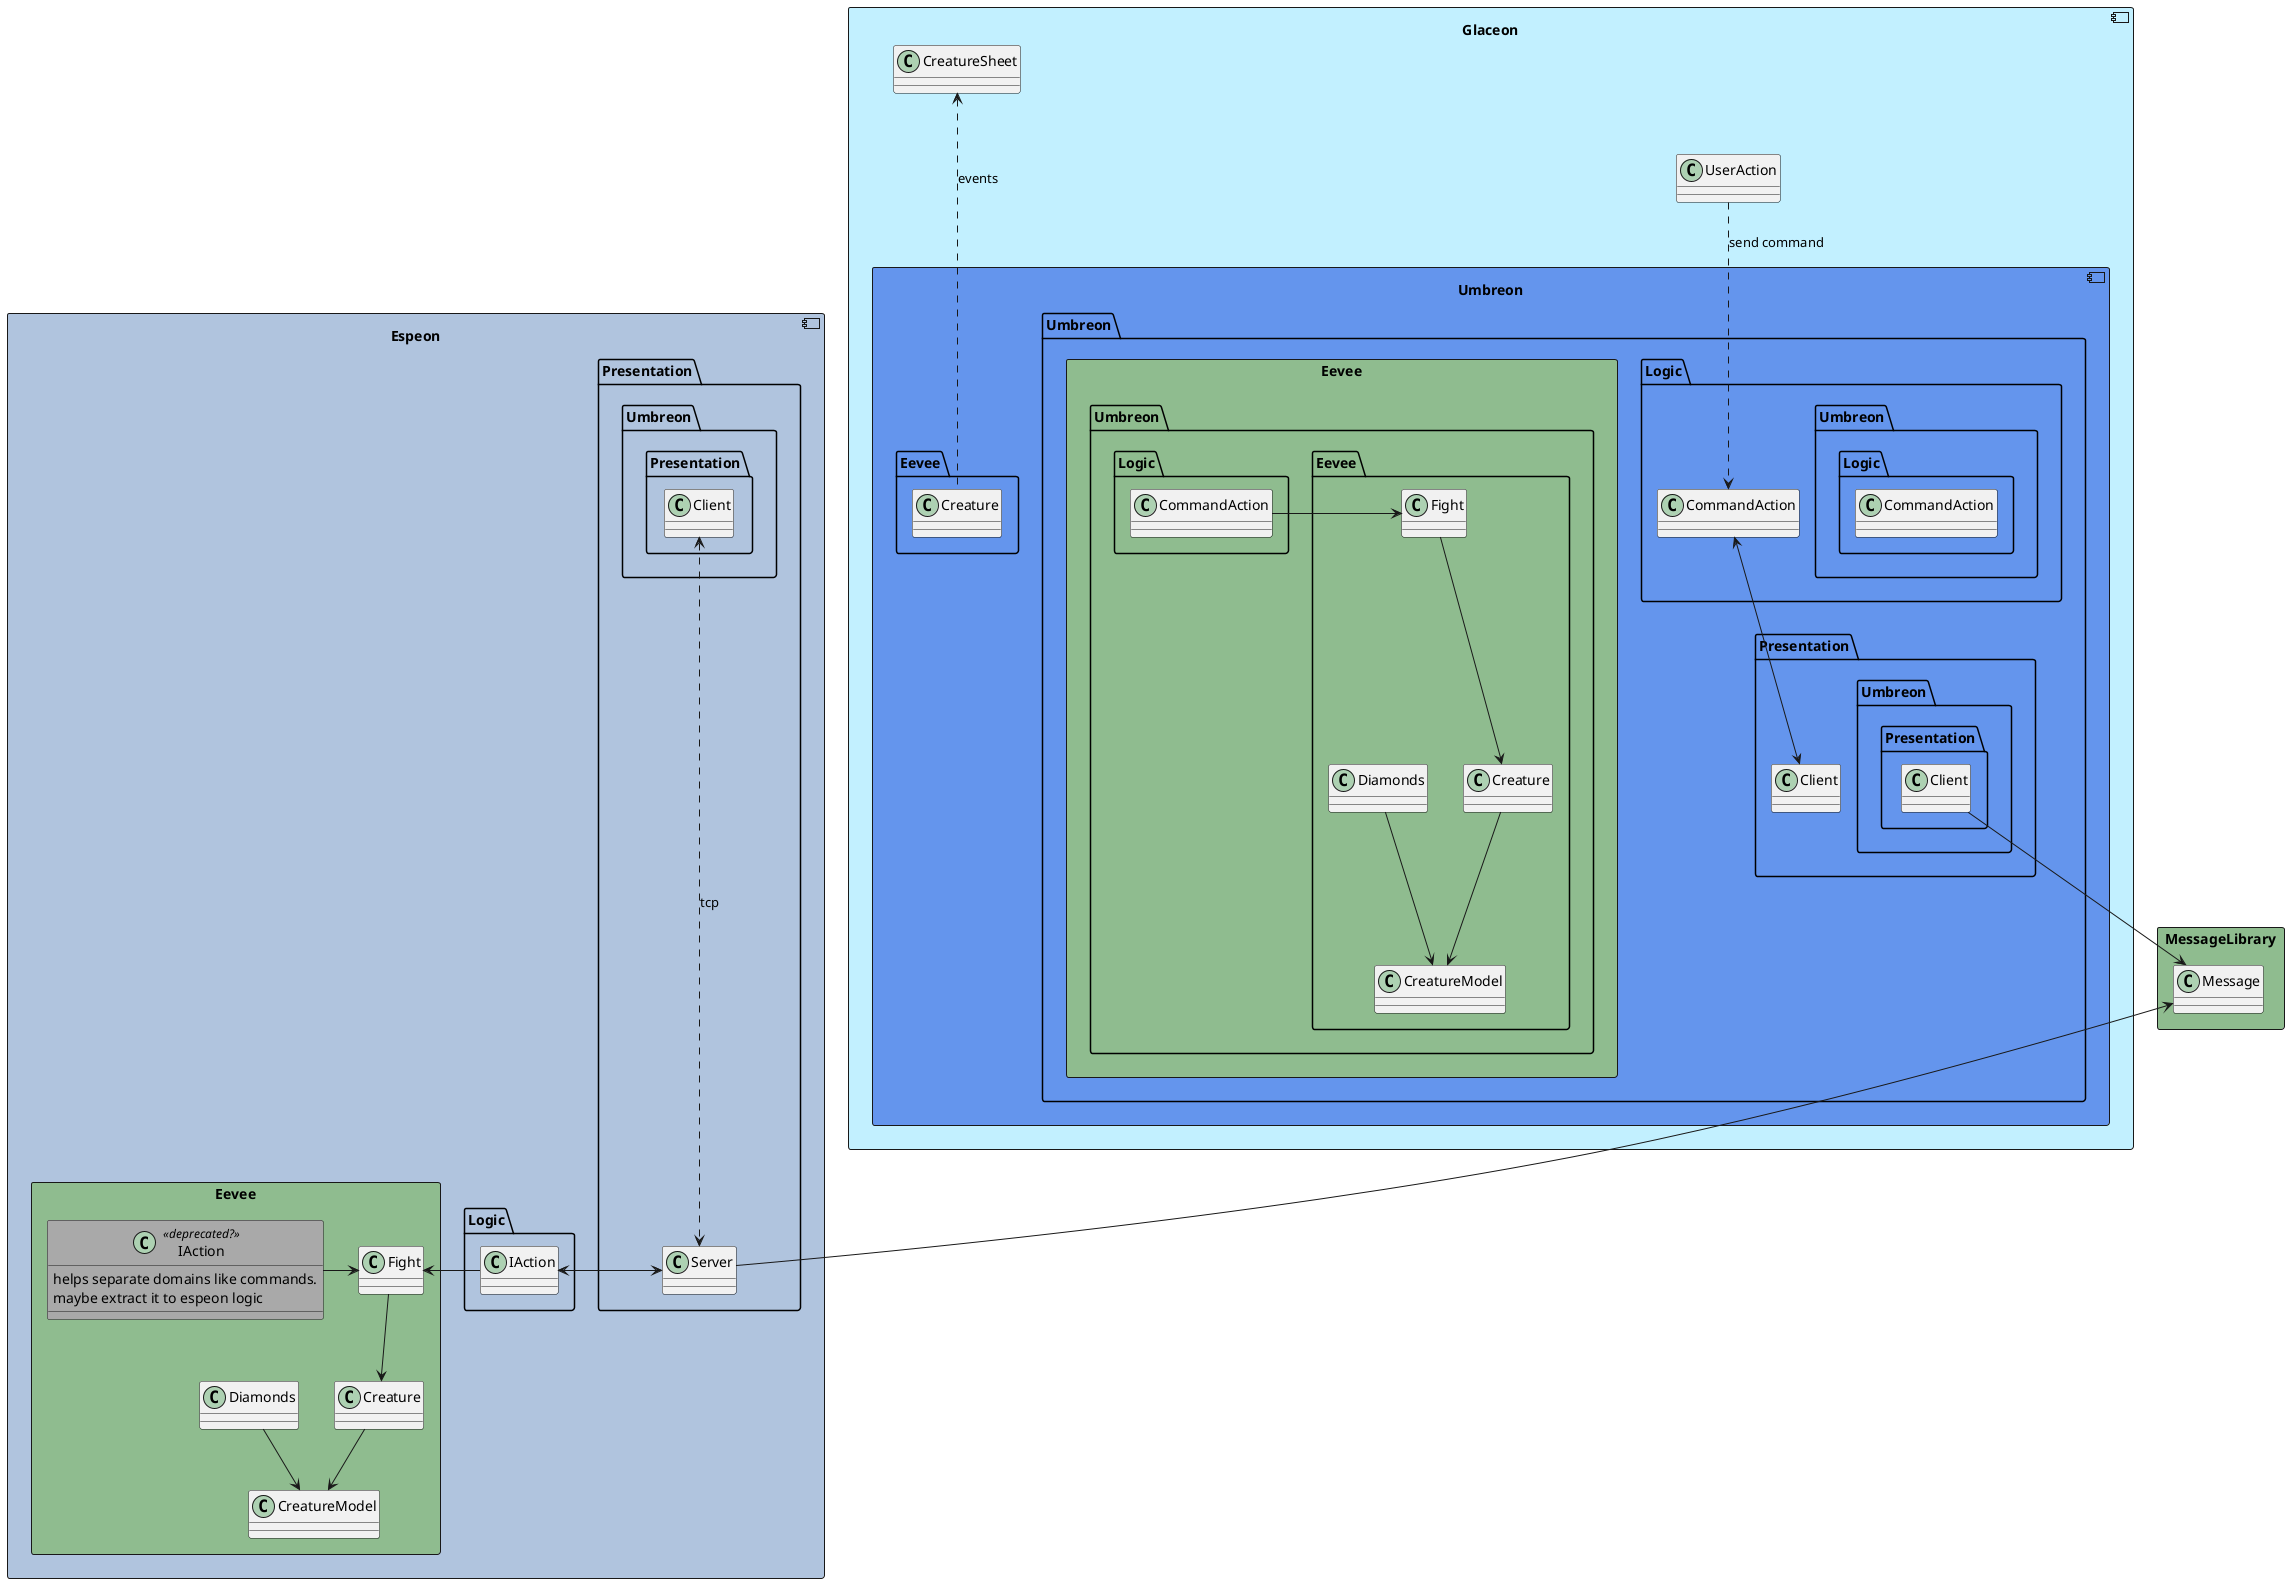 @startuml Module game client


rectangle MessageLibrary #DarkSeaGreen {
    class MessageLibrary.Message
}
component Glaceon #Application {
    ' class Glaceon.CreatureSheet
    class Glaceon.UserAction

    component Umbreon #CornflowerBlue {
        package Umbreon.Presentation {
            class Umbreon.Presentation.Client
            Umbreon.Presentation.Client -down-> MessageLibrary.Message
        }
        package Umbreon.Logic {
            class Umbreon.Logic.CommandAction
            ' class Umbreon.Logic.IAction
            ' Umbreon.Presentation.Client -up-> Umbreon.Logic.IAction
        }
        Glaceon.UserAction .down.> Umbreon.Logic.CommandAction : send command
        Umbreon.Logic.CommandAction <-down-> Umbreon.Presentation.Client
        rectangle Umbreon.Eevee #DarkSeaGreen {
            class Umbreon.Eevee.Fight
            class Umbreon.Eevee.Creature
            class Umbreon.Eevee.CreatureModel
            class Umbreon.Eevee.Diamonds
            Umbreon.Eevee.Fight -down-> Umbreon.Eevee.Creature
            Umbreon.Eevee.Creature -down-> Umbreon.Eevee.CreatureModel
            Umbreon.Eevee.Diamonds -down-> Umbreon.Eevee.CreatureModel
            Umbreon.Logic.CommandAction -> Umbreon.Eevee.Fight
            ' Umbreon.Logic.IAction -> Umbreon.Eevee.Fight
        }
    }
    CreatureSheet <..down.  Umbreon.Eevee.Creature : events
    ' CreatureSheet <.down..  Umbreon.Eevee.Creature : events
}

component Espeon #LightSteelBlue {
    package Espeon.Presentation {
        class Espeon.Presentation.Server
        Espeon.Presentation.Server -up-> MessageLibrary.Message
        Umbreon.Presentation.Client <....> Espeon.Presentation.Server : tcp
        ' Espeon.Presentation.Server ..> Umbreon.Eevee.Fight : tcp
    }

    package Espeon.Logic {
        class Espeon.Logic.IAction
        Espeon.Presentation.Server <-> Espeon.Logic.IAction
    }

    rectangle Espeon.Eevee #DarkSeaGreen {
        class Espeon.Eevee.IAction <<deprecated?>> #DarkGrey {
            helps separate domains like commands.
            maybe extract it to espeon logic
        }
        class Espeon.Eevee.Fight
        class Espeon.Eevee.Creature
        class Espeon.Eevee.CreatureModel
        class Espeon.Eevee.Diamonds
        Espeon.Eevee.Fight -down-> Espeon.Eevee.Creature
        Espeon.Eevee.Creature -down-> Espeon.Eevee.CreatureModel
        Espeon.Eevee.Diamonds -down-> Espeon.Eevee.CreatureModel
        Espeon.Eevee.IAction -> Espeon.Eevee.Fight
        ' Espeon.Presentation.Server .> Espeon.Eevee.IAction
        Espeon.Logic.IAction -> Espeon.Eevee.Fight
    }
}





@enduml
